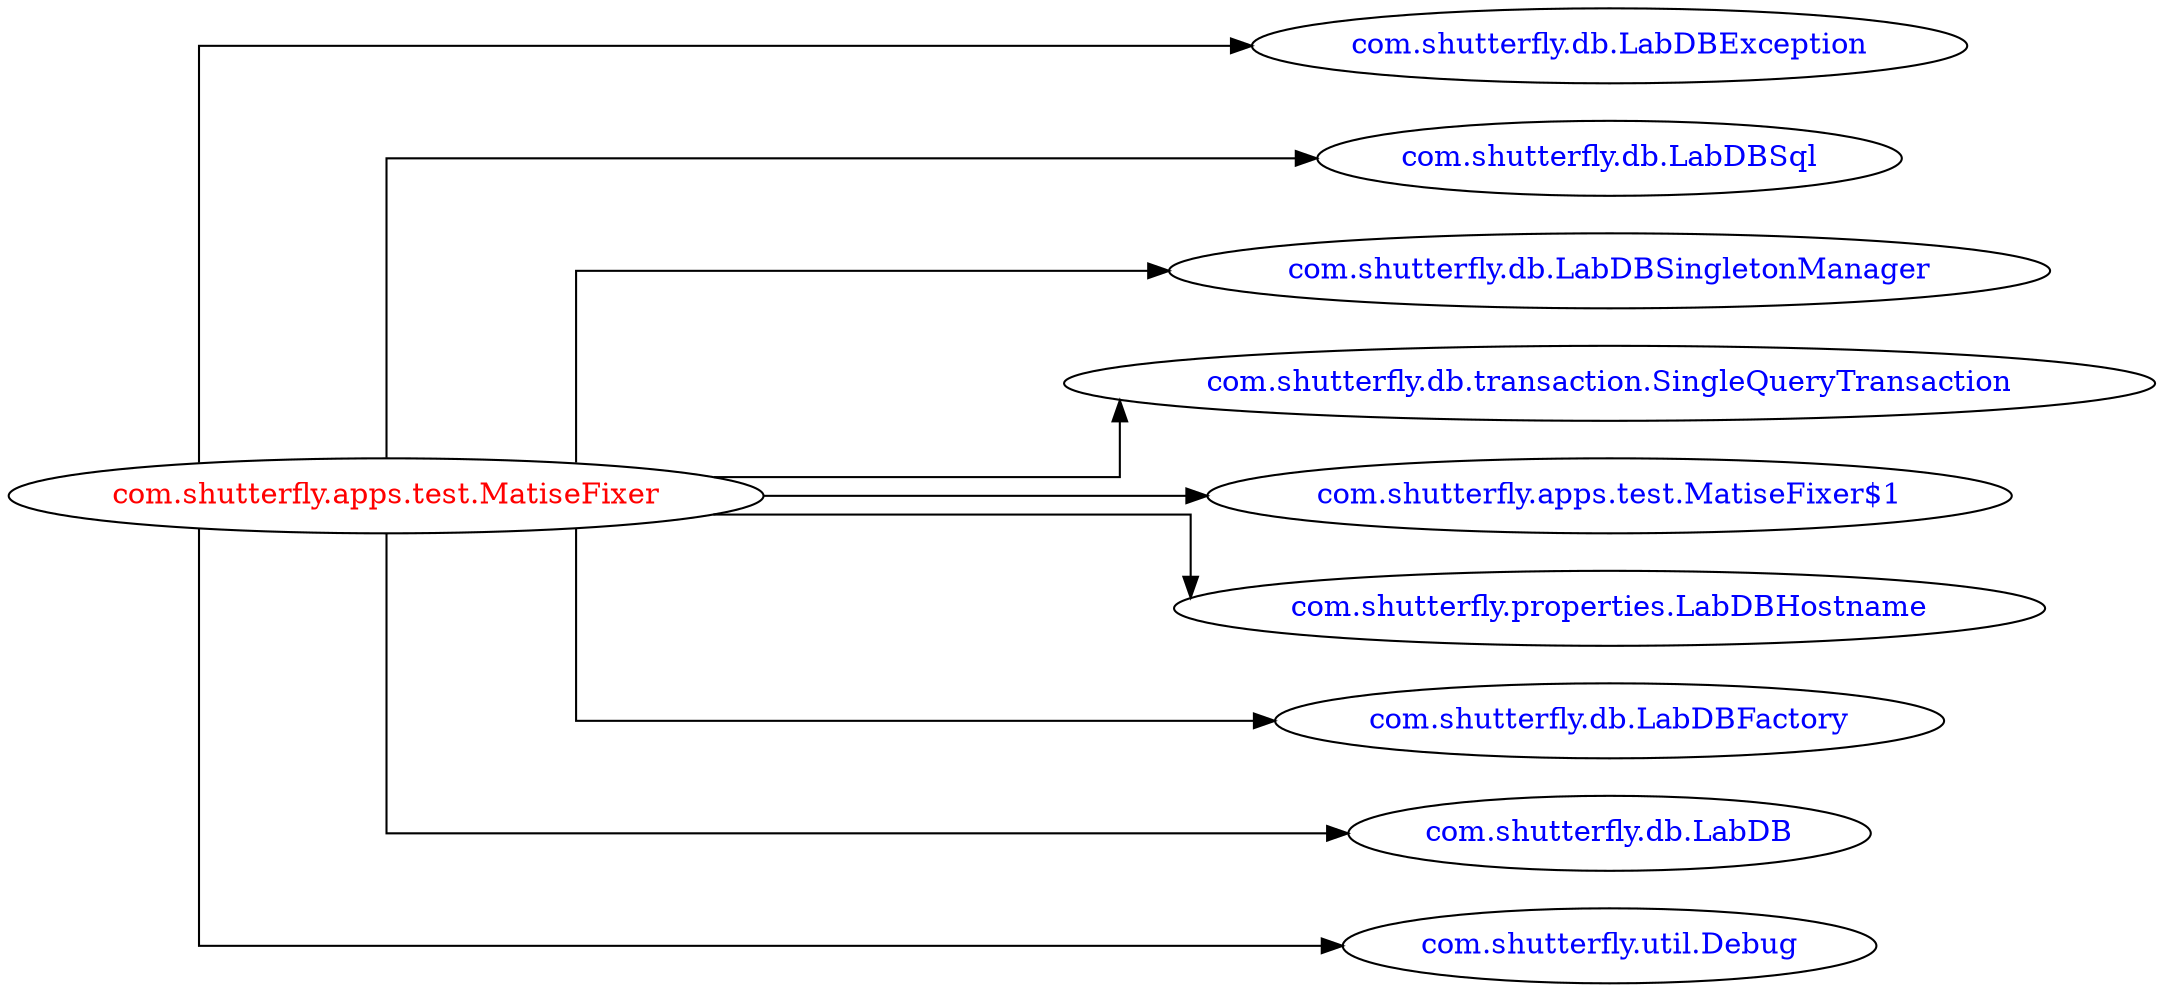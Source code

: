digraph dependencyGraph {
 concentrate=true;
 ranksep="2.0";
 rankdir="LR"; 
 splines="ortho";
"com.shutterfly.apps.test.MatiseFixer" [fontcolor="red"];
"com.shutterfly.db.LabDBException" [ fontcolor="blue" ];
"com.shutterfly.apps.test.MatiseFixer"->"com.shutterfly.db.LabDBException";
"com.shutterfly.db.LabDBSql" [ fontcolor="blue" ];
"com.shutterfly.apps.test.MatiseFixer"->"com.shutterfly.db.LabDBSql";
"com.shutterfly.db.LabDBSingletonManager" [ fontcolor="blue" ];
"com.shutterfly.apps.test.MatiseFixer"->"com.shutterfly.db.LabDBSingletonManager";
"com.shutterfly.db.transaction.SingleQueryTransaction" [ fontcolor="blue" ];
"com.shutterfly.apps.test.MatiseFixer"->"com.shutterfly.db.transaction.SingleQueryTransaction";
"com.shutterfly.apps.test.MatiseFixer$1" [ fontcolor="blue" ];
"com.shutterfly.apps.test.MatiseFixer"->"com.shutterfly.apps.test.MatiseFixer$1";
"com.shutterfly.properties.LabDBHostname" [ fontcolor="blue" ];
"com.shutterfly.apps.test.MatiseFixer"->"com.shutterfly.properties.LabDBHostname";
"com.shutterfly.db.LabDBFactory" [ fontcolor="blue" ];
"com.shutterfly.apps.test.MatiseFixer"->"com.shutterfly.db.LabDBFactory";
"com.shutterfly.db.LabDB" [ fontcolor="blue" ];
"com.shutterfly.apps.test.MatiseFixer"->"com.shutterfly.db.LabDB";
"com.shutterfly.util.Debug" [ fontcolor="blue" ];
"com.shutterfly.apps.test.MatiseFixer"->"com.shutterfly.util.Debug";
}